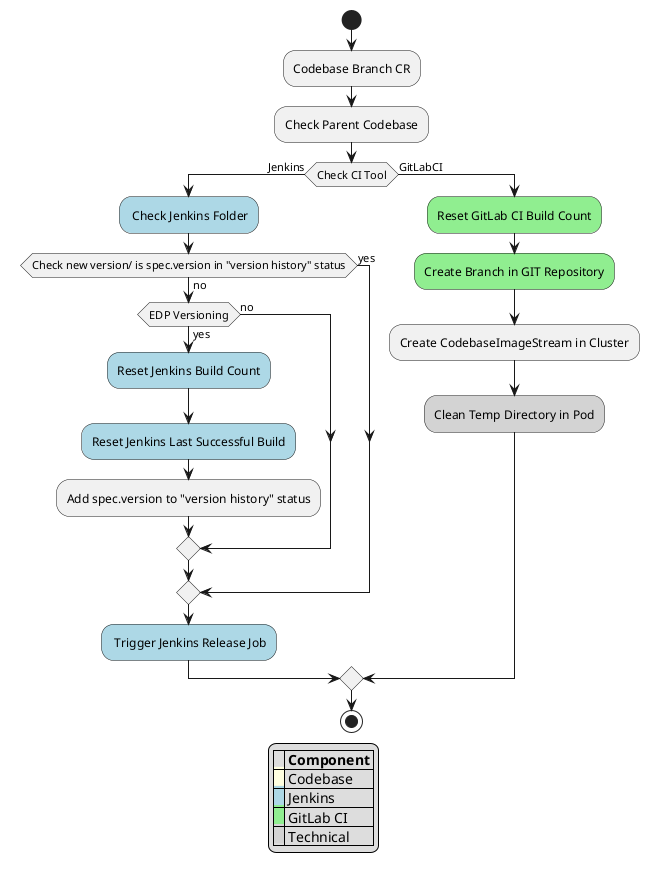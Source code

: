 @startuml
start
:Codebase Branch CR;
:Check Parent Codebase;
if (Check CI Tool) then (Jenkins)
    #lightblue: Check Jenkins Folder;
    if (Check new version/ is spec.version in "version history" status) then (no)
        if (EDP Versioning) then (yes)
            #lightblue:Reset Jenkins Build Count;
            #lightblue:Reset Jenkins Last Successful Build;
            :Add spec.version to "version history" status;
        else (no)
        endif
    else (yes)
    endif
    #lightblue: Trigger Jenkins Release Job;
else (GitLabCI)
     #lightgreen:Reset GitLab CI Build Count;
     #lightgreen:Create Branch in GIT Repository;
     :Create CodebaseImageStream in Cluster;
     #lightgrey:Clean Temp Directory in Pod;
endif
stop

legend
|= |= Component |
|<back:#lightyellow>   </back>| Codebase |
|<back:#lightblue>   </back>| Jenkins |
|<back:#lightgreen>   </back>| GitLab CI |
|<back:#lightgrey>   </back>| Technical  |
endlegend
@enduml